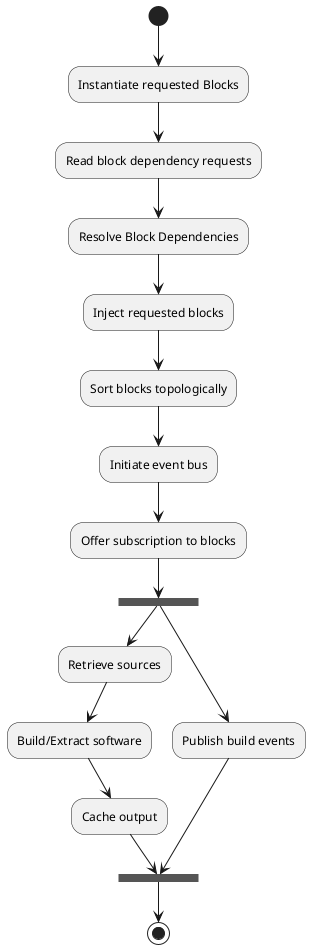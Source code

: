 @startuml
skinparam backgroundColor transparent
skinparam monochrome true
skinparam shadowing false

(*) --> "Instantiate requested Blocks"
--> Read block dependency requests
--> "Resolve Block Dependencies"
--> Inject requested blocks
--> Sort blocks topologically
--> Initiate event bus
--> Offer subscription to blocks
--> === B1 ===
--> Retrieve sources
--> Build/Extract software
--> Cache output
--> === B2 ===
=== B1 === --> "Publish build events"
"Publish build events" --> === B2 ==
--> (*)
@enduml
